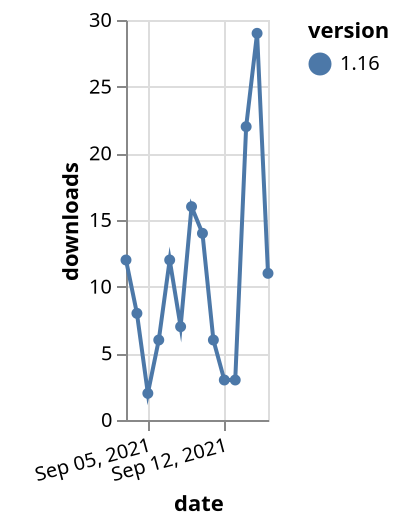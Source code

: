 {"$schema": "https://vega.github.io/schema/vega-lite/v5.json", "description": "A simple bar chart with embedded data.", "data": {"values": [{"date": "2021-09-03", "total": 34295, "delta": 12, "version": "1.16"}, {"date": "2021-09-04", "total": 34303, "delta": 8, "version": "1.16"}, {"date": "2021-09-05", "total": 34305, "delta": 2, "version": "1.16"}, {"date": "2021-09-06", "total": 34311, "delta": 6, "version": "1.16"}, {"date": "2021-09-07", "total": 34323, "delta": 12, "version": "1.16"}, {"date": "2021-09-08", "total": 34330, "delta": 7, "version": "1.16"}, {"date": "2021-09-09", "total": 34346, "delta": 16, "version": "1.16"}, {"date": "2021-09-10", "total": 34360, "delta": 14, "version": "1.16"}, {"date": "2021-09-11", "total": 34366, "delta": 6, "version": "1.16"}, {"date": "2021-09-12", "total": 34369, "delta": 3, "version": "1.16"}, {"date": "2021-09-13", "total": 34372, "delta": 3, "version": "1.16"}, {"date": "2021-09-14", "total": 34394, "delta": 22, "version": "1.16"}, {"date": "2021-09-15", "total": 34423, "delta": 29, "version": "1.16"}, {"date": "2021-09-16", "total": 34434, "delta": 11, "version": "1.16"}]}, "width": "container", "mark": {"type": "line", "point": {"filled": true}}, "encoding": {"x": {"field": "date", "type": "temporal", "timeUnit": "yearmonthdate", "title": "date", "axis": {"labelAngle": -15}}, "y": {"field": "delta", "type": "quantitative", "title": "downloads"}, "color": {"field": "version", "type": "nominal"}, "tooltip": {"field": "delta"}}}